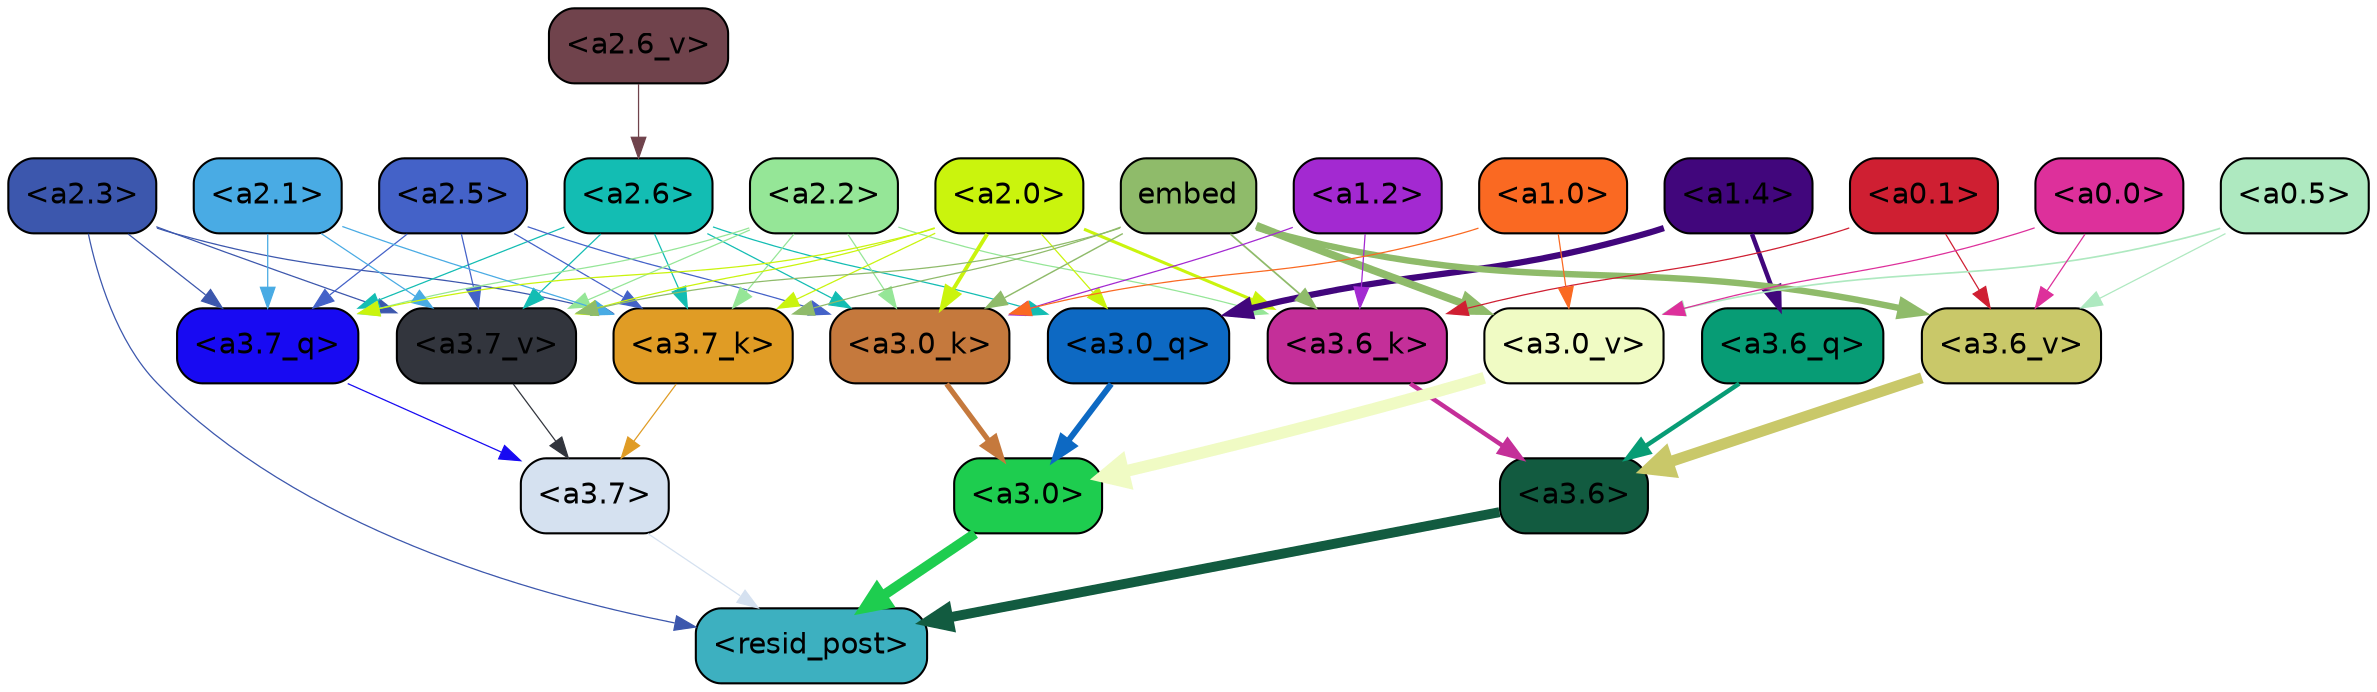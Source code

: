 strict digraph "" {
	graph [bgcolor=transparent,
		layout=dot,
		overlap=false,
		splines=true
	];
	"<a3.7>"	[color=black,
		fillcolor="#d5e1f0",
		fontname=Helvetica,
		shape=box,
		style="filled, rounded"];
	"<resid_post>"	[color=black,
		fillcolor="#3db0c0",
		fontname=Helvetica,
		shape=box,
		style="filled, rounded"];
	"<a3.7>" -> "<resid_post>"	[color="#d5e1f0",
		penwidth=0.6];
	"<a3.6>"	[color=black,
		fillcolor="#125b40",
		fontname=Helvetica,
		shape=box,
		style="filled, rounded"];
	"<a3.6>" -> "<resid_post>"	[color="#125b40",
		penwidth=4.752790808677673];
	"<a3.0>"	[color=black,
		fillcolor="#1ecd4f",
		fontname=Helvetica,
		shape=box,
		style="filled, rounded"];
	"<a3.0>" -> "<resid_post>"	[color="#1ecd4f",
		penwidth=4.897669434547424];
	"<a2.3>"	[color=black,
		fillcolor="#3c57ad",
		fontname=Helvetica,
		shape=box,
		style="filled, rounded"];
	"<a2.3>" -> "<resid_post>"	[color="#3c57ad",
		penwidth=0.6];
	"<a3.7_q>"	[color=black,
		fillcolor="#180af2",
		fontname=Helvetica,
		shape=box,
		style="filled, rounded"];
	"<a2.3>" -> "<a3.7_q>"	[color="#3c57ad",
		penwidth=0.6];
	"<a3.7_k>"	[color=black,
		fillcolor="#e09c25",
		fontname=Helvetica,
		shape=box,
		style="filled, rounded"];
	"<a2.3>" -> "<a3.7_k>"	[color="#3c57ad",
		penwidth=0.6];
	"<a3.7_v>"	[color=black,
		fillcolor="#32353d",
		fontname=Helvetica,
		shape=box,
		style="filled, rounded"];
	"<a2.3>" -> "<a3.7_v>"	[color="#3c57ad",
		penwidth=0.6];
	"<a3.7_q>" -> "<a3.7>"	[color="#180af2",
		penwidth=0.6];
	"<a3.6_q>"	[color=black,
		fillcolor="#079c75",
		fontname=Helvetica,
		shape=box,
		style="filled, rounded"];
	"<a3.6_q>" -> "<a3.6>"	[color="#079c75",
		penwidth=2.160832464694977];
	"<a3.0_q>"	[color=black,
		fillcolor="#0d69c3",
		fontname=Helvetica,
		shape=box,
		style="filled, rounded"];
	"<a3.0_q>" -> "<a3.0>"	[color="#0d69c3",
		penwidth=2.870753765106201];
	"<a3.7_k>" -> "<a3.7>"	[color="#e09c25",
		penwidth=0.6];
	"<a3.6_k>"	[color=black,
		fillcolor="#c42f99",
		fontname=Helvetica,
		shape=box,
		style="filled, rounded"];
	"<a3.6_k>" -> "<a3.6>"	[color="#c42f99",
		penwidth=2.13908451795578];
	"<a3.0_k>"	[color=black,
		fillcolor="#c5793d",
		fontname=Helvetica,
		shape=box,
		style="filled, rounded"];
	"<a3.0_k>" -> "<a3.0>"	[color="#c5793d",
		penwidth=2.520303964614868];
	"<a3.7_v>" -> "<a3.7>"	[color="#32353d",
		penwidth=0.6];
	"<a3.6_v>"	[color=black,
		fillcolor="#c9c869",
		fontname=Helvetica,
		shape=box,
		style="filled, rounded"];
	"<a3.6_v>" -> "<a3.6>"	[color="#c9c869",
		penwidth=5.297133803367615];
	"<a3.0_v>"	[color=black,
		fillcolor="#f0fbc4",
		fontname=Helvetica,
		shape=box,
		style="filled, rounded"];
	"<a3.0_v>" -> "<a3.0>"	[color="#f0fbc4",
		penwidth=5.680712580680847];
	"<a2.6>"	[color=black,
		fillcolor="#13bdb3",
		fontname=Helvetica,
		shape=box,
		style="filled, rounded"];
	"<a2.6>" -> "<a3.7_q>"	[color="#13bdb3",
		penwidth=0.6];
	"<a2.6>" -> "<a3.0_q>"	[color="#13bdb3",
		penwidth=0.6];
	"<a2.6>" -> "<a3.7_k>"	[color="#13bdb3",
		penwidth=0.6];
	"<a2.6>" -> "<a3.0_k>"	[color="#13bdb3",
		penwidth=0.6];
	"<a2.6>" -> "<a3.7_v>"	[color="#13bdb3",
		penwidth=0.6];
	"<a2.5>"	[color=black,
		fillcolor="#4462c8",
		fontname=Helvetica,
		shape=box,
		style="filled, rounded"];
	"<a2.5>" -> "<a3.7_q>"	[color="#4462c8",
		penwidth=0.6];
	"<a2.5>" -> "<a3.7_k>"	[color="#4462c8",
		penwidth=0.6];
	"<a2.5>" -> "<a3.0_k>"	[color="#4462c8",
		penwidth=0.6];
	"<a2.5>" -> "<a3.7_v>"	[color="#4462c8",
		penwidth=0.6];
	"<a2.2>"	[color=black,
		fillcolor="#95e697",
		fontname=Helvetica,
		shape=box,
		style="filled, rounded"];
	"<a2.2>" -> "<a3.7_q>"	[color="#95e697",
		penwidth=0.6];
	"<a2.2>" -> "<a3.7_k>"	[color="#95e697",
		penwidth=0.6];
	"<a2.2>" -> "<a3.6_k>"	[color="#95e697",
		penwidth=0.6];
	"<a2.2>" -> "<a3.0_k>"	[color="#95e697",
		penwidth=0.6];
	"<a2.2>" -> "<a3.7_v>"	[color="#95e697",
		penwidth=0.6];
	"<a2.1>"	[color=black,
		fillcolor="#49abe4",
		fontname=Helvetica,
		shape=box,
		style="filled, rounded"];
	"<a2.1>" -> "<a3.7_q>"	[color="#49abe4",
		penwidth=0.6];
	"<a2.1>" -> "<a3.7_k>"	[color="#49abe4",
		penwidth=0.6];
	"<a2.1>" -> "<a3.7_v>"	[color="#49abe4",
		penwidth=0.6];
	"<a2.0>"	[color=black,
		fillcolor="#caf40d",
		fontname=Helvetica,
		shape=box,
		style="filled, rounded"];
	"<a2.0>" -> "<a3.7_q>"	[color="#caf40d",
		penwidth=0.6];
	"<a2.0>" -> "<a3.0_q>"	[color="#caf40d",
		penwidth=0.6];
	"<a2.0>" -> "<a3.7_k>"	[color="#caf40d",
		penwidth=0.6];
	"<a2.0>" -> "<a3.6_k>"	[color="#caf40d",
		penwidth=1.4811622872948647];
	"<a2.0>" -> "<a3.0_k>"	[color="#caf40d",
		penwidth=1.8632715698331594];
	"<a2.0>" -> "<a3.7_v>"	[color="#caf40d",
		penwidth=0.6];
	"<a1.4>"	[color=black,
		fillcolor="#41067c",
		fontname=Helvetica,
		shape=box,
		style="filled, rounded"];
	"<a1.4>" -> "<a3.6_q>"	[color="#41067c",
		penwidth=2.1468575447797775];
	"<a1.4>" -> "<a3.0_q>"	[color="#41067c",
		penwidth=3.0006065368652344];
	embed	[color=black,
		fillcolor="#8fbb6a",
		fontname=Helvetica,
		shape=box,
		style="filled, rounded"];
	embed -> "<a3.7_k>"	[color="#8fbb6a",
		penwidth=0.6];
	embed -> "<a3.6_k>"	[color="#8fbb6a",
		penwidth=0.8410270567983389];
	embed -> "<a3.0_k>"	[color="#8fbb6a",
		penwidth=0.691851794719696];
	embed -> "<a3.7_v>"	[color="#8fbb6a",
		penwidth=0.6];
	embed -> "<a3.6_v>"	[color="#8fbb6a",
		penwidth=3.0758190751075745];
	embed -> "<a3.0_v>"	[color="#8fbb6a",
		penwidth=3.6927278637886047];
	"<a1.2>"	[color=black,
		fillcolor="#a329d1",
		fontname=Helvetica,
		shape=box,
		style="filled, rounded"];
	"<a1.2>" -> "<a3.6_k>"	[color="#a329d1",
		penwidth=0.6];
	"<a1.2>" -> "<a3.0_k>"	[color="#a329d1",
		penwidth=0.6];
	"<a0.1>"	[color=black,
		fillcolor="#cf1f32",
		fontname=Helvetica,
		shape=box,
		style="filled, rounded"];
	"<a0.1>" -> "<a3.6_k>"	[color="#cf1f32",
		penwidth=0.6];
	"<a0.1>" -> "<a3.6_v>"	[color="#cf1f32",
		penwidth=0.6];
	"<a1.0>"	[color=black,
		fillcolor="#fa6922",
		fontname=Helvetica,
		shape=box,
		style="filled, rounded"];
	"<a1.0>" -> "<a3.0_k>"	[color="#fa6922",
		penwidth=0.6];
	"<a1.0>" -> "<a3.0_v>"	[color="#fa6922",
		penwidth=0.6];
	"<a0.5>"	[color=black,
		fillcolor="#aee9c0",
		fontname=Helvetica,
		shape=box,
		style="filled, rounded"];
	"<a0.5>" -> "<a3.6_v>"	[color="#aee9c0",
		penwidth=0.6];
	"<a0.5>" -> "<a3.0_v>"	[color="#aee9c0",
		penwidth=0.8028683364391327];
	"<a0.0>"	[color=black,
		fillcolor="#dd309b",
		fontname=Helvetica,
		shape=box,
		style="filled, rounded"];
	"<a0.0>" -> "<a3.6_v>"	[color="#dd309b",
		penwidth=0.6];
	"<a0.0>" -> "<a3.0_v>"	[color="#dd309b",
		penwidth=0.6];
	"<a2.6_v>"	[color=black,
		fillcolor="#70434c",
		fontname=Helvetica,
		shape=box,
		style="filled, rounded"];
	"<a2.6_v>" -> "<a2.6>"	[color="#70434c",
		penwidth=0.6];
}
